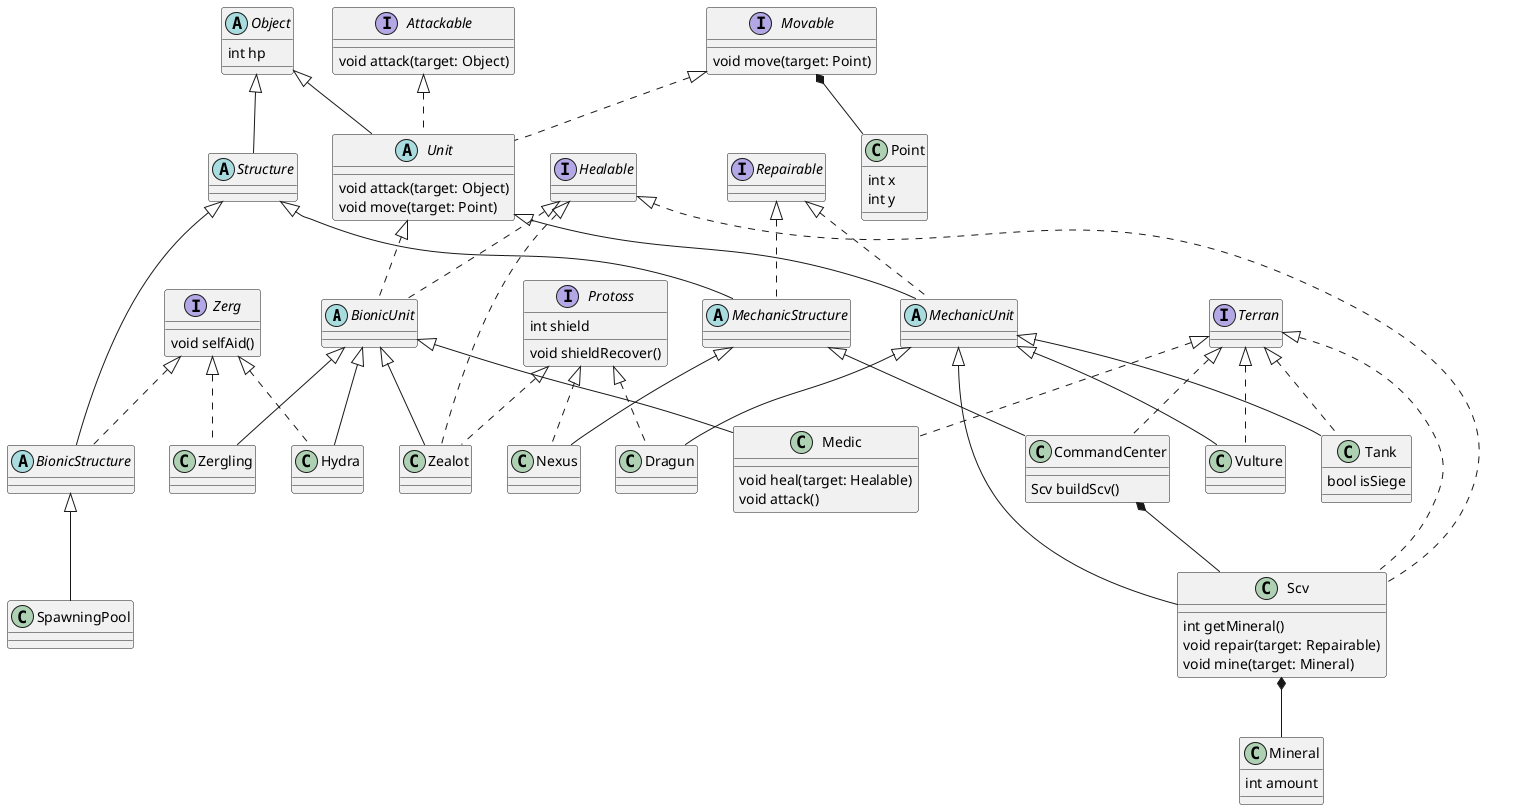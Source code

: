 @startuml X 
scale 1
    
    abstract class BionicUnit implements Healable, Unit {
            
    }
    class Point {
        int x
        int y
    }
    
    class Mineral {
        int amount
    }

    interface Movable {
        void move(target: Point)
    }
    interface Attackable {
        void attack(target: Object)
    }
    abstract class Object {
        int hp
    }
    abstract class Unit extends Object implements Movable, Attackable {
        void attack(target: Object)
        void move(target: Point)
    }    
    abstract class Structure extends Object {

    }
    abstract class BionicStructure extends Structure implements Zerg{
        
    }
    abstract class MechanicStructure extends Structure implements Repairable{

    }
    abstract class MechanicUnit extends Unit implements Repairable {
        
    }
    interface Repairable {
        ' Scv가 repair 가능
    }
    interface Healable {
        ' 메딕이 치료가능
        ' Teran, Unit, Bionic
        
    }
' =================================================================================
    interface Zerg {
        void selfAid()
    }    
    class Zergling extends BionicUnit implements Zerg  {

    }
    class Hydra extends BionicUnit implements Zerg  {

    }    
    class SpawningPool extends BionicStructure  {

    }
' =================================================================================
    interface Protoss {  
        int shield              
        void shieldRecover()        
    }
    class Zealot extends BionicUnit implements Protoss, Healable  {

    }
    class Dragun extends MechanicUnit implements Protoss  {

    }
    class Nexus extends MechanicStructure implements Protoss{

    }
' =================================================================================
    interface Terran {

    }
    ' class Marine implements Bionic, Unit {

    ' }
    class Medic extends BionicUnit implements Terran {
        void heal(target: Healable)        
        void attack()
    }
    class Tank extends MechanicUnit implements Terran  {                
        bool isSiege
                
    }
    class Vulture extends MechanicUnit implements Terran  {

    }

    class Scv extends MechanicUnit implements Terran, Healable {
        int getMineral()
        void repair(target: Repairable)
        void mine(target: Mineral)
        
    }
    class CommandCenter extends MechanicStructure implements Terran  {
        Scv buildScv()
    }
    Movable *-- Point
    Scv *-- Mineral
    CommandCenter *-- Scv
@enduml